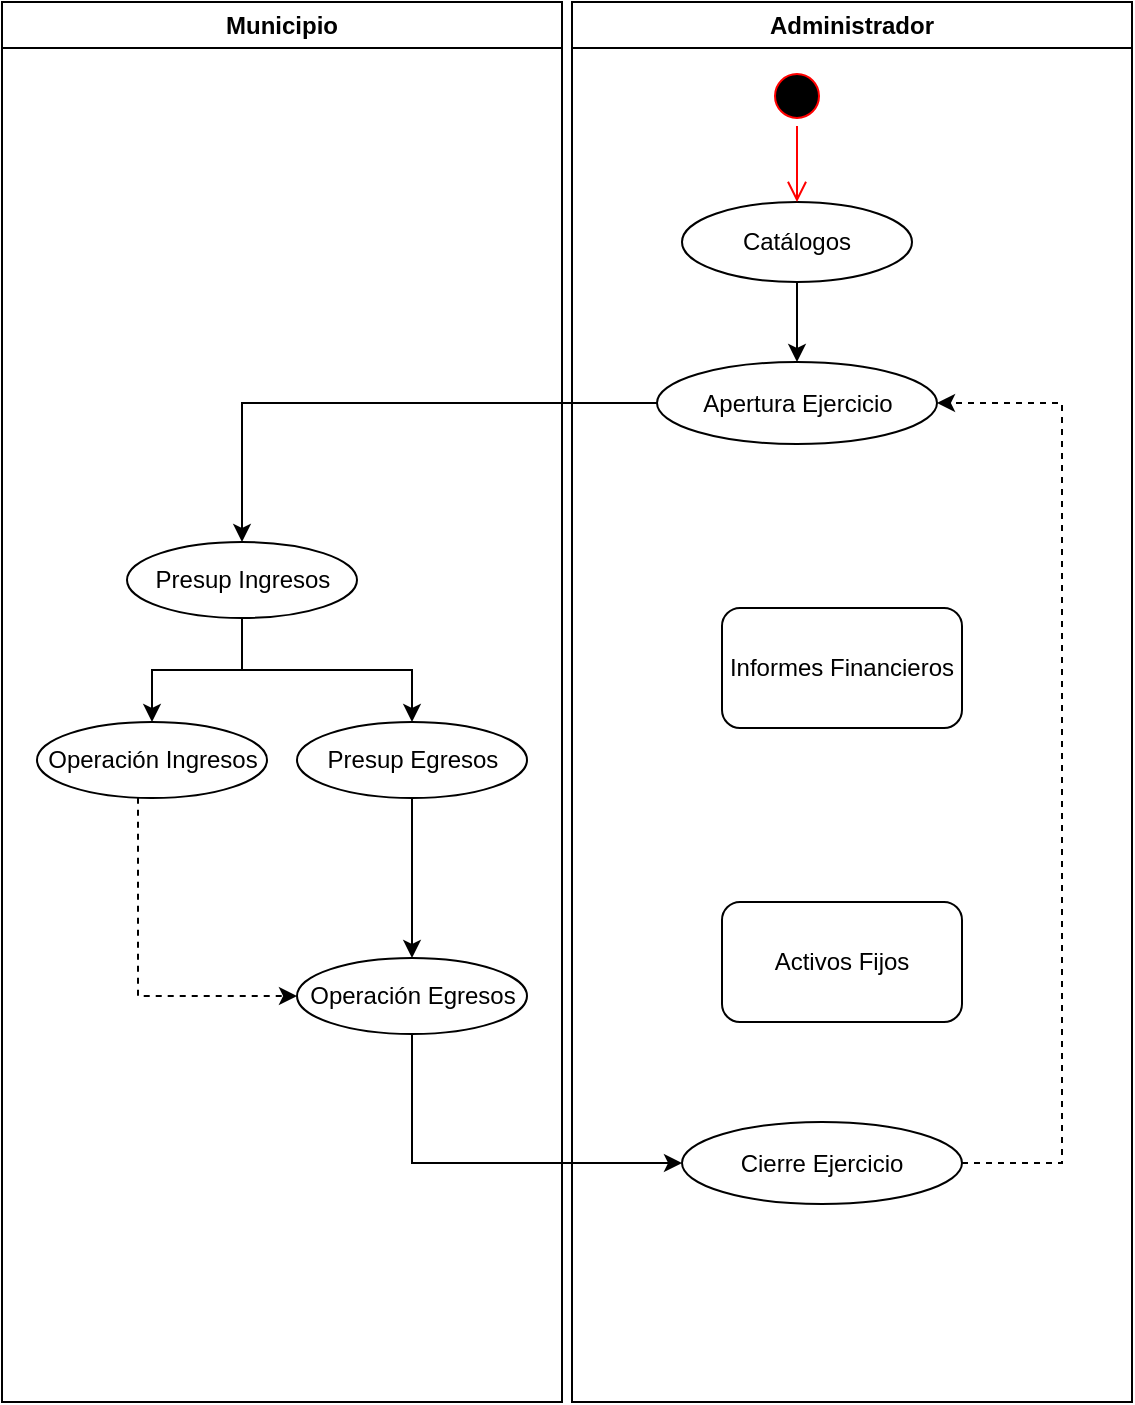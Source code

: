 <mxfile version="13.2.6" type="github" pages="6">
  <diagram name="General" id="e7e014a7-5840-1c2e-5031-d8a46d1fe8dd">
    <mxGraphModel dx="946" dy="542" grid="1" gridSize="10" guides="1" tooltips="1" connect="1" arrows="1" fold="1" page="1" pageScale="1" pageWidth="1169" pageHeight="826" background="#ffffff" math="0" shadow="0">
      <root>
        <mxCell id="0" />
        <mxCell id="1" parent="0" />
        <mxCell id="2" value="Municipio" style="swimlane;whiteSpace=wrap" parent="1" vertex="1">
          <mxGeometry x="160" y="50" width="280" height="700" as="geometry" />
        </mxCell>
        <mxCell id="c2A3ZHDiBDlbO9rzpb1V-43" style="edgeStyle=orthogonalEdgeStyle;rounded=0;orthogonalLoop=1;jettySize=auto;html=1;" parent="2" source="c2A3ZHDiBDlbO9rzpb1V-41" target="c2A3ZHDiBDlbO9rzpb1V-42" edge="1">
          <mxGeometry relative="1" as="geometry" />
        </mxCell>
        <mxCell id="c2A3ZHDiBDlbO9rzpb1V-46" style="edgeStyle=orthogonalEdgeStyle;rounded=0;orthogonalLoop=1;jettySize=auto;html=1;entryX=0.5;entryY=0;entryDx=0;entryDy=0;" parent="2" source="c2A3ZHDiBDlbO9rzpb1V-41" target="c2A3ZHDiBDlbO9rzpb1V-45" edge="1">
          <mxGeometry relative="1" as="geometry" />
        </mxCell>
        <mxCell id="c2A3ZHDiBDlbO9rzpb1V-41" value="Presup Ingresos" style="ellipse;whiteSpace=wrap;html=1;" parent="2" vertex="1">
          <mxGeometry x="62.5" y="270" width="115" height="38" as="geometry" />
        </mxCell>
        <mxCell id="c2A3ZHDiBDlbO9rzpb1V-48" value="" style="edgeStyle=orthogonalEdgeStyle;rounded=0;orthogonalLoop=1;jettySize=auto;html=1;" parent="2" source="c2A3ZHDiBDlbO9rzpb1V-42" target="c2A3ZHDiBDlbO9rzpb1V-47" edge="1">
          <mxGeometry relative="1" as="geometry" />
        </mxCell>
        <mxCell id="c2A3ZHDiBDlbO9rzpb1V-42" value="Presup Egresos" style="ellipse;whiteSpace=wrap;html=1;" parent="2" vertex="1">
          <mxGeometry x="147.5" y="360" width="115" height="38" as="geometry" />
        </mxCell>
        <mxCell id="c2A3ZHDiBDlbO9rzpb1V-47" value="Operación Egresos" style="ellipse;whiteSpace=wrap;html=1;" parent="2" vertex="1">
          <mxGeometry x="147.5" y="478" width="115" height="38" as="geometry" />
        </mxCell>
        <mxCell id="c2A3ZHDiBDlbO9rzpb1V-49" style="edgeStyle=orthogonalEdgeStyle;rounded=0;orthogonalLoop=1;jettySize=auto;html=1;entryX=0;entryY=0.5;entryDx=0;entryDy=0;dashed=1;" parent="2" source="c2A3ZHDiBDlbO9rzpb1V-45" target="c2A3ZHDiBDlbO9rzpb1V-47" edge="1">
          <mxGeometry relative="1" as="geometry">
            <Array as="points">
              <mxPoint x="68" y="497" />
            </Array>
          </mxGeometry>
        </mxCell>
        <mxCell id="c2A3ZHDiBDlbO9rzpb1V-45" value="Operación Ingresos" style="ellipse;whiteSpace=wrap;html=1;" parent="2" vertex="1">
          <mxGeometry x="17.5" y="360" width="115" height="38" as="geometry" />
        </mxCell>
        <mxCell id="3" value="Administrador" style="swimlane;whiteSpace=wrap" parent="1" vertex="1">
          <mxGeometry x="445" y="50" width="280" height="700" as="geometry" />
        </mxCell>
        <mxCell id="c2A3ZHDiBDlbO9rzpb1V-58" style="edgeStyle=orthogonalEdgeStyle;rounded=0;orthogonalLoop=1;jettySize=auto;html=1;" parent="3" source="c2A3ZHDiBDlbO9rzpb1V-50" target="c2A3ZHDiBDlbO9rzpb1V-51" edge="1">
          <mxGeometry relative="1" as="geometry" />
        </mxCell>
        <mxCell id="c2A3ZHDiBDlbO9rzpb1V-50" value="Catálogos" style="ellipse;whiteSpace=wrap;html=1;" parent="3" vertex="1">
          <mxGeometry x="55" y="100" width="115" height="40" as="geometry" />
        </mxCell>
        <mxCell id="5" value="" style="ellipse;shape=startState;fillColor=#000000;strokeColor=#ff0000;" parent="3" vertex="1">
          <mxGeometry x="97.5" y="32" width="30" height="30" as="geometry" />
        </mxCell>
        <mxCell id="6" value="" style="edgeStyle=elbowEdgeStyle;elbow=horizontal;verticalAlign=bottom;endArrow=open;endSize=8;strokeColor=#FF0000;endFill=1;rounded=0" parent="3" source="5" target="c2A3ZHDiBDlbO9rzpb1V-50" edge="1">
          <mxGeometry x="-200" y="40" as="geometry">
            <mxPoint x="-184.5" y="110" as="targetPoint" />
          </mxGeometry>
        </mxCell>
        <mxCell id="c2A3ZHDiBDlbO9rzpb1V-51" value="Apertura Ejercicio" style="ellipse;whiteSpace=wrap;html=1;" parent="3" vertex="1">
          <mxGeometry x="42.5" y="180" width="140" height="41" as="geometry" />
        </mxCell>
        <mxCell id="c2A3ZHDiBDlbO9rzpb1V-60" value="Cierre Ejercicio" style="ellipse;whiteSpace=wrap;html=1;" parent="3" vertex="1">
          <mxGeometry x="55" y="560" width="140" height="41" as="geometry" />
        </mxCell>
        <mxCell id="3xCkwqfMUm5mCVxn1FG2-6" value="Informes Financieros" style="rounded=1;whiteSpace=wrap;html=1;" vertex="1" parent="3">
          <mxGeometry x="75" y="303" width="120" height="60" as="geometry" />
        </mxCell>
        <mxCell id="3xCkwqfMUm5mCVxn1FG2-7" value="Activos Fijos" style="rounded=1;whiteSpace=wrap;html=1;" vertex="1" parent="3">
          <mxGeometry x="75" y="450" width="120" height="60" as="geometry" />
        </mxCell>
        <mxCell id="3xCkwqfMUm5mCVxn1FG2-8" style="edgeStyle=orthogonalEdgeStyle;rounded=0;orthogonalLoop=1;jettySize=auto;html=1;entryX=1;entryY=0.5;entryDx=0;entryDy=0;dashed=1;" edge="1" parent="3" source="c2A3ZHDiBDlbO9rzpb1V-60" target="c2A3ZHDiBDlbO9rzpb1V-51">
          <mxGeometry relative="1" as="geometry">
            <mxPoint x="235" y="200" as="targetPoint" />
            <Array as="points">
              <mxPoint x="245" y="581" />
              <mxPoint x="245" y="201" />
            </Array>
          </mxGeometry>
        </mxCell>
        <mxCell id="c2A3ZHDiBDlbO9rzpb1V-59" style="edgeStyle=orthogonalEdgeStyle;rounded=0;orthogonalLoop=1;jettySize=auto;html=1;" parent="1" source="c2A3ZHDiBDlbO9rzpb1V-51" target="c2A3ZHDiBDlbO9rzpb1V-41" edge="1">
          <mxGeometry relative="1" as="geometry" />
        </mxCell>
        <mxCell id="c2A3ZHDiBDlbO9rzpb1V-61" style="edgeStyle=orthogonalEdgeStyle;rounded=0;orthogonalLoop=1;jettySize=auto;html=1;entryX=0;entryY=0.5;entryDx=0;entryDy=0;" parent="1" source="c2A3ZHDiBDlbO9rzpb1V-47" target="c2A3ZHDiBDlbO9rzpb1V-60" edge="1">
          <mxGeometry relative="1" as="geometry">
            <Array as="points">
              <mxPoint x="365" y="631" />
            </Array>
          </mxGeometry>
        </mxCell>
      </root>
    </mxGraphModel>
  </diagram>
  <diagram id="hrA1E_-m3naeNrfhOauk" name="Catalogos">
    <mxGraphModel dx="946" dy="542" grid="1" gridSize="10" guides="1" tooltips="1" connect="1" arrows="1" fold="1" page="1" pageScale="1" pageWidth="827" pageHeight="1169" math="0" shadow="0">
      <root>
        <mxCell id="ExdAea3PpR9MVhZcuPpV-0" />
        <mxCell id="ExdAea3PpR9MVhZcuPpV-1" parent="ExdAea3PpR9MVhZcuPpV-0" />
        <mxCell id="ExdAea3PpR9MVhZcuPpV-2" value="&lt;h1&gt;&lt;font style=&quot;font-size: 16px&quot;&gt;Registro Catalogos&lt;/font&gt;&lt;/h1&gt;&lt;div style=&quot;font-size: 16px&quot;&gt;&lt;font style=&quot;font-size: 16px&quot;&gt;- Plan de Cuentas&lt;/font&gt;&lt;/div&gt;&lt;div style=&quot;font-size: 16px&quot;&gt;&lt;font style=&quot;font-size: 16px&quot;&gt;- Clasificador de Objeto del Gasto&lt;/font&gt;&lt;/div&gt;&lt;div style=&quot;font-size: 16px&quot;&gt;&lt;font style=&quot;font-size: 16px&quot;&gt;- Clasificador por rubro de Ingreso&lt;/font&gt;&lt;/div&gt;&lt;div style=&quot;font-size: 16px&quot;&gt;&lt;font style=&quot;font-size: 16px&quot;&gt;- Fuentes de Financiamiento&lt;/font&gt;&lt;/div&gt;&lt;div style=&quot;font-size: 16px&quot;&gt;&lt;font style=&quot;font-size: 16px&quot;&gt;- Unidades Administrativas&lt;/font&gt;&lt;/div&gt;" style="text;html=1;strokeColor=none;fillColor=none;spacing=5;spacingTop=-20;whiteSpace=wrap;overflow=hidden;rounded=0;" vertex="1" parent="ExdAea3PpR9MVhZcuPpV-1">
          <mxGeometry x="360" y="20" width="300" height="170" as="geometry" />
        </mxCell>
      </root>
    </mxGraphModel>
  </diagram>
  <diagram id="MeoF-F-MIiQFU7cTWDLd" name="Presup Ingresos">
    <mxGraphModel dx="946" dy="542" grid="1" gridSize="10" guides="1" tooltips="1" connect="1" arrows="1" fold="1" page="1" pageScale="1" pageWidth="827" pageHeight="1169" math="0" shadow="0">
      <root>
        <mxCell id="RjHAnYeN_uuHCmUORzNF-0" />
        <mxCell id="RjHAnYeN_uuHCmUORzNF-1" parent="RjHAnYeN_uuHCmUORzNF-0" />
        <mxCell id="RjHAnYeN_uuHCmUORzNF-2" value="&lt;h1&gt;Presup de Ingresos&lt;/h1&gt;&lt;div style=&quot;font-size: 16px&quot;&gt;&lt;font style=&quot;font-size: 16px&quot;&gt;Estimado de Ingresos&lt;/font&gt;&lt;/div&gt;&lt;div style=&quot;font-size: 16px&quot;&gt;&lt;font style=&quot;font-size: 16px&quot;&gt;Aumento/Disminución de Presupuesto&lt;/font&gt;&lt;/div&gt;&lt;div style=&quot;font-size: 16px&quot;&gt;&lt;font style=&quot;font-size: 16px&quot;&gt;Ingresos Autodeterminables&lt;/font&gt;&lt;/div&gt;&lt;div style=&quot;font-size: 16px&quot;&gt;&lt;font style=&quot;font-size: 16px&quot;&gt;&lt;br&gt;&lt;/font&gt;&lt;/div&gt;&lt;div style=&quot;font-size: 16px&quot;&gt;&lt;font style=&quot;font-size: 16px&quot;&gt;Procedimiento *&lt;/font&gt;&lt;/div&gt;" style="text;html=1;strokeColor=none;fillColor=none;spacing=5;spacingTop=-20;whiteSpace=wrap;overflow=hidden;rounded=0;" vertex="1" parent="RjHAnYeN_uuHCmUORzNF-1">
          <mxGeometry x="240" y="170" width="320" height="250" as="geometry" />
        </mxCell>
      </root>
    </mxGraphModel>
  </diagram>
  <diagram id="Nwwx8mQUQ-VfXit5uhN_" name="Presup de Egresos">
    <mxGraphModel dx="946" dy="542" grid="1" gridSize="10" guides="1" tooltips="1" connect="1" arrows="1" fold="1" page="1" pageScale="1" pageWidth="827" pageHeight="1169" math="0" shadow="0">
      <root>
        <mxCell id="_ZV1dw4JglMx1sqY91d7-0" />
        <mxCell id="_ZV1dw4JglMx1sqY91d7-1" parent="_ZV1dw4JglMx1sqY91d7-0" />
        <mxCell id="_ZV1dw4JglMx1sqY91d7-2" value="&lt;h1&gt;Presup Egresos&lt;/h1&gt;&lt;div&gt;Egresos Aprobados&lt;/div&gt;&lt;div&gt;Aumento/Disminución&lt;/div&gt;&lt;div&gt;Cambios Presupuestales&lt;/div&gt;&lt;div&gt;&lt;br&gt;&lt;/div&gt;&lt;div&gt;Metas&lt;/div&gt;&lt;div&gt;&lt;br&gt;&lt;/div&gt;&lt;div&gt;Procedimiento *&lt;/div&gt;" style="text;html=1;strokeColor=none;fillColor=none;spacing=5;spacingTop=-20;whiteSpace=wrap;overflow=hidden;rounded=0;" vertex="1" parent="_ZV1dw4JglMx1sqY91d7-1">
          <mxGeometry x="370" y="139" width="230" height="231" as="geometry" />
        </mxCell>
      </root>
    </mxGraphModel>
  </diagram>
  <diagram id="bGMa4z0_crjmZn1XvkzO" name="Operacion Ingresos">
    <mxGraphModel dx="946" dy="542" grid="1" gridSize="10" guides="1" tooltips="1" connect="1" arrows="1" fold="1" page="1" pageScale="1" pageWidth="827" pageHeight="1169" math="0" shadow="0">
      <root>
        <mxCell id="ClJPu02gfxGe4U_nf1wf-0" />
        <mxCell id="ClJPu02gfxGe4U_nf1wf-1" parent="ClJPu02gfxGe4U_nf1wf-0" />
        <mxCell id="ClJPu02gfxGe4U_nf1wf-2" value="&lt;h1&gt;Operación Ingresos&lt;/h1&gt;&lt;div&gt;Ingresos Devengados&lt;/div&gt;&lt;div&gt;Ingresos Recaudados&lt;/div&gt;&lt;div&gt;Devengado/Recaudado&lt;/div&gt;&lt;div&gt;Autodeterminables&lt;/div&gt;&lt;div&gt;&lt;br&gt;&lt;/div&gt;&lt;div&gt;Concialiciones Bancarias&lt;/div&gt;" style="text;html=1;strokeColor=none;fillColor=none;spacing=5;spacingTop=-20;whiteSpace=wrap;overflow=hidden;rounded=0;" vertex="1" parent="ClJPu02gfxGe4U_nf1wf-1">
          <mxGeometry x="290" y="140" width="320" height="120" as="geometry" />
        </mxCell>
      </root>
    </mxGraphModel>
  </diagram>
  <diagram id="uE-F0Q37xRBDAULDjamf" name="Page-6">
    <mxGraphModel dx="946" dy="542" grid="1" gridSize="10" guides="1" tooltips="1" connect="1" arrows="1" fold="1" page="1" pageScale="1" pageWidth="827" pageHeight="1169" math="0" shadow="0">
      <root>
        <mxCell id="sHHOiTrqVNneiASACwXv-0" />
        <mxCell id="sHHOiTrqVNneiASACwXv-1" parent="sHHOiTrqVNneiASACwXv-0" />
        <mxCell id="sHHOiTrqVNneiASACwXv-2" value="&lt;h1&gt;Operacion Egresos&lt;/h1&gt;&lt;p&gt;- Comprometido (Contratos, Orden Compra)&lt;/p&gt;&lt;p&gt;- Devengado (Devengado)&amp;nbsp;&lt;/p&gt;&lt;p&gt;- Ejercido / Pagado&amp;nbsp; (Pagado)&lt;/p&gt;&lt;p&gt;- Registro Simultáneo&lt;/p&gt;&lt;p&gt;- Cuentas por Comprobar (--)&lt;/p&gt;&lt;p&gt;- Control Obras&lt;/p&gt;&lt;p&gt;&lt;br&gt;&lt;/p&gt;" style="text;html=1;strokeColor=none;fillColor=none;spacing=5;spacingTop=-20;whiteSpace=wrap;overflow=hidden;rounded=0;" vertex="1" parent="sHHOiTrqVNneiASACwXv-1">
          <mxGeometry x="230" y="101" width="320" height="280" as="geometry" />
        </mxCell>
      </root>
    </mxGraphModel>
  </diagram>
</mxfile>
